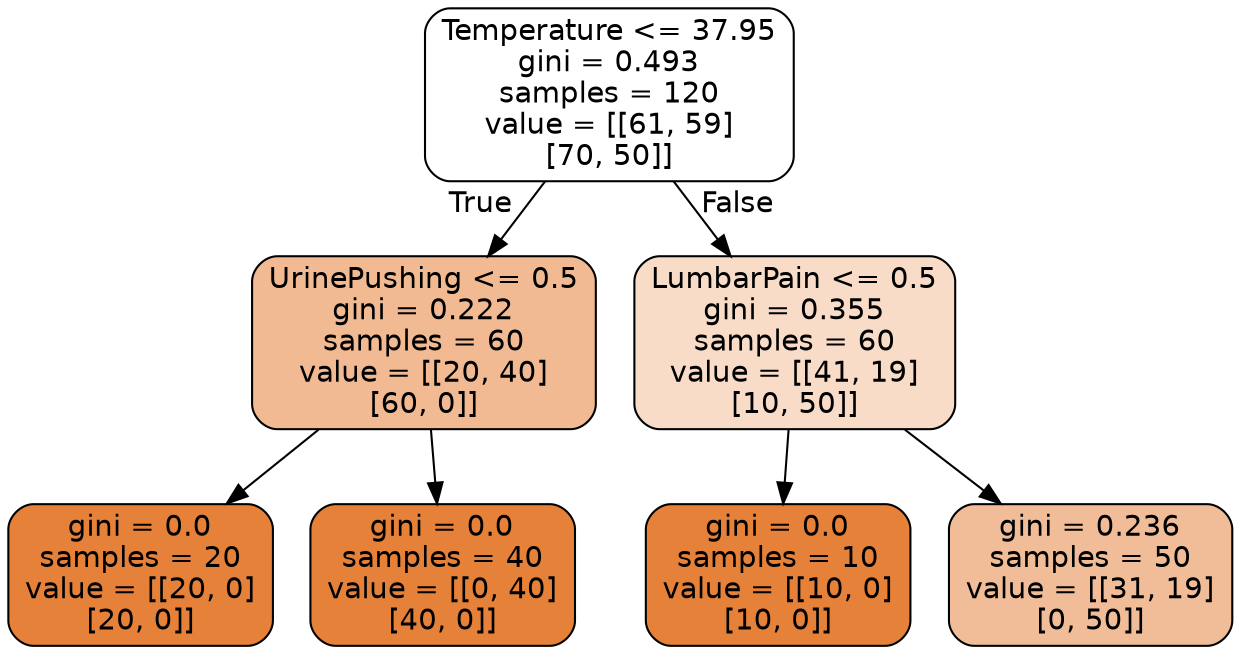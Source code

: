 digraph Tree {
node [shape=box, style="filled, rounded", color="black", fontname="helvetica"] ;
edge [fontname="helvetica"] ;
0 [label="Temperature <= 37.95\ngini = 0.493\nsamples = 120\nvalue = [[61, 59]\n[70, 50]]", fillcolor="#ffffff"] ;
1 [label="UrinePushing <= 0.5\ngini = 0.222\nsamples = 60\nvalue = [[20, 40]\n[60, 0]]", fillcolor="#f1ba92"] ;
0 -> 1 [labeldistance=2.5, labelangle=45, headlabel="True"] ;
2 [label="gini = 0.0\nsamples = 20\nvalue = [[20, 0]\n[20, 0]]", fillcolor="#e58139"] ;
1 -> 2 ;
3 [label="gini = 0.0\nsamples = 40\nvalue = [[0, 40]\n[40, 0]]", fillcolor="#e58139"] ;
1 -> 3 ;
4 [label="LumbarPain <= 0.5\ngini = 0.355\nsamples = 60\nvalue = [[41, 19]\n[10, 50]]", fillcolor="#f8dcc8"] ;
0 -> 4 [labeldistance=2.5, labelangle=-45, headlabel="False"] ;
5 [label="gini = 0.0\nsamples = 10\nvalue = [[10, 0]\n[10, 0]]", fillcolor="#e58139"] ;
4 -> 5 ;
6 [label="gini = 0.236\nsamples = 50\nvalue = [[31, 19]\n[0, 50]]", fillcolor="#f1bd98"] ;
4 -> 6 ;
}